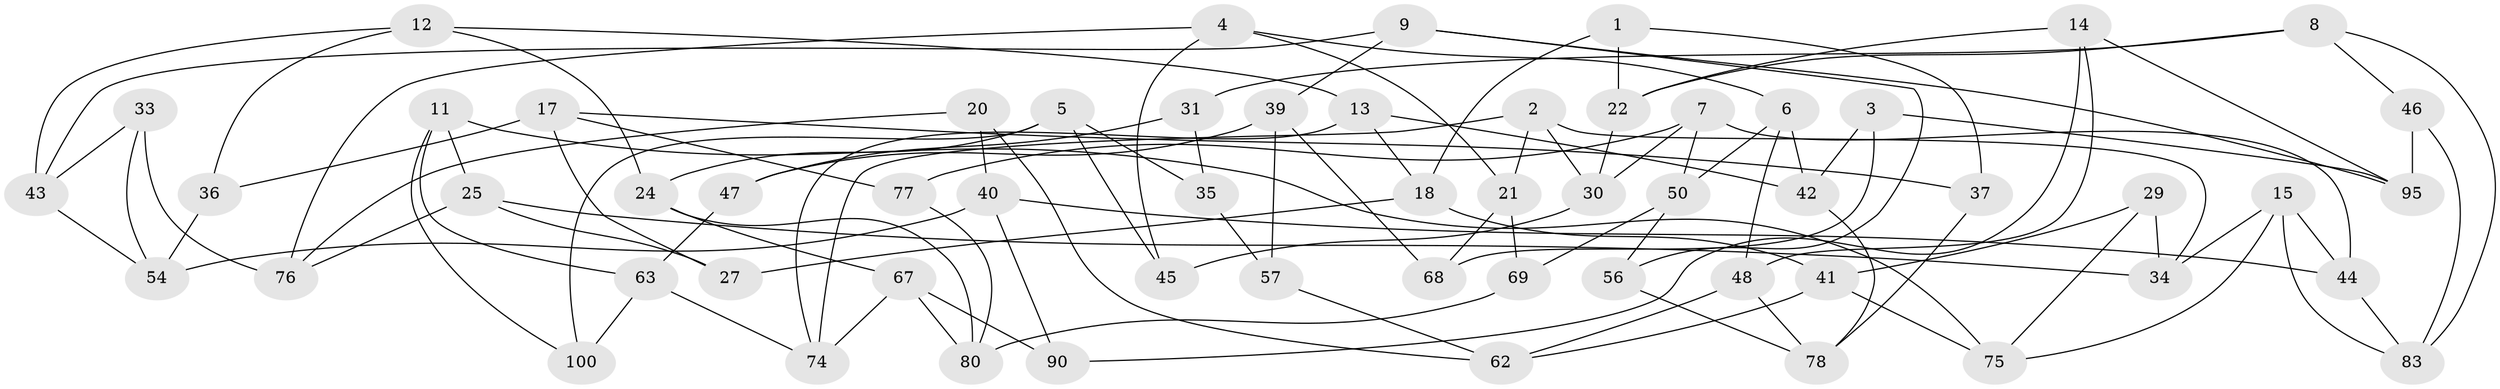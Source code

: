 // original degree distribution, {3: 1.0}
// Generated by graph-tools (version 1.1) at 2025/11/02/21/25 10:11:15]
// undirected, 59 vertices, 108 edges
graph export_dot {
graph [start="1"]
  node [color=gray90,style=filled];
  1;
  2 [super="+59"];
  3;
  4 [super="+71"];
  5 [super="+38"];
  6 [super="+70"];
  7 [super="+19"];
  8 [super="+10"];
  9 [super="+28"];
  11 [super="+26"];
  12 [super="+96"];
  13 [super="+61"];
  14 [super="+72"];
  15 [super="+16"];
  17 [super="+51"];
  18 [super="+32"];
  20;
  21 [super="+86"];
  22 [super="+23"];
  24 [super="+87"];
  25 [super="+93"];
  27;
  29;
  30 [super="+65"];
  31 [super="+97"];
  33;
  34 [super="+49"];
  35 [super="+89"];
  36;
  37;
  39 [super="+60"];
  40 [super="+82"];
  41 [super="+84"];
  42 [super="+52"];
  43 [super="+81"];
  44 [super="+55"];
  45;
  46;
  47;
  48 [super="+53"];
  50 [super="+58"];
  54 [super="+73"];
  56;
  57;
  62 [super="+66"];
  63 [super="+64"];
  67 [super="+88"];
  68;
  69;
  74 [super="+98"];
  75 [super="+79"];
  76 [super="+91"];
  77;
  78 [super="+94"];
  80 [super="+92"];
  83 [super="+85"];
  90;
  95 [super="+99"];
  100;
  1 -- 22;
  1 -- 37;
  1 -- 18;
  2 -- 34;
  2 -- 21;
  2 -- 74;
  2 -- 30;
  3 -- 68;
  3 -- 42;
  3 -- 95;
  4 -- 21;
  4 -- 76;
  4 -- 45;
  4 -- 6;
  5 -- 45;
  5 -- 24;
  5 -- 35;
  5 -- 100;
  6 -- 48;
  6 -- 42;
  6 -- 50;
  7 -- 44;
  7 -- 50;
  7 -- 77;
  7 -- 30;
  8 -- 83;
  8 -- 46;
  8 -- 22;
  8 -- 31;
  9 -- 56;
  9 -- 39;
  9 -- 43;
  9 -- 95;
  11 -- 100;
  11 -- 25;
  11 -- 63;
  11 -- 75;
  12 -- 43;
  12 -- 24;
  12 -- 36;
  12 -- 13;
  13 -- 18;
  13 -- 74;
  13 -- 42;
  14 -- 95;
  14 -- 90;
  14 -- 22;
  14 -- 48;
  15 -- 83;
  15 -- 75;
  15 -- 44;
  15 -- 34;
  17 -- 27;
  17 -- 77;
  17 -- 36;
  17 -- 37;
  18 -- 41;
  18 -- 27;
  20 -- 62;
  20 -- 76;
  20 -- 40;
  21 -- 69;
  21 -- 68;
  22 -- 30;
  24 -- 80;
  24 -- 67;
  25 -- 27;
  25 -- 34;
  25 -- 76;
  29 -- 75;
  29 -- 41;
  29 -- 34;
  30 -- 45;
  31 -- 47;
  31 -- 35 [weight=2];
  33 -- 43;
  33 -- 76;
  33 -- 54;
  35 -- 57;
  36 -- 54;
  37 -- 78;
  39 -- 47;
  39 -- 57;
  39 -- 68;
  40 -- 44;
  40 -- 90;
  40 -- 54;
  41 -- 75;
  41 -- 62;
  42 -- 78;
  43 -- 54;
  44 -- 83;
  46 -- 83;
  46 -- 95;
  47 -- 63;
  48 -- 62;
  48 -- 78;
  50 -- 69;
  50 -- 56;
  56 -- 78;
  57 -- 62;
  63 -- 100;
  63 -- 74;
  67 -- 90;
  67 -- 80;
  67 -- 74;
  69 -- 80;
  77 -- 80;
}

